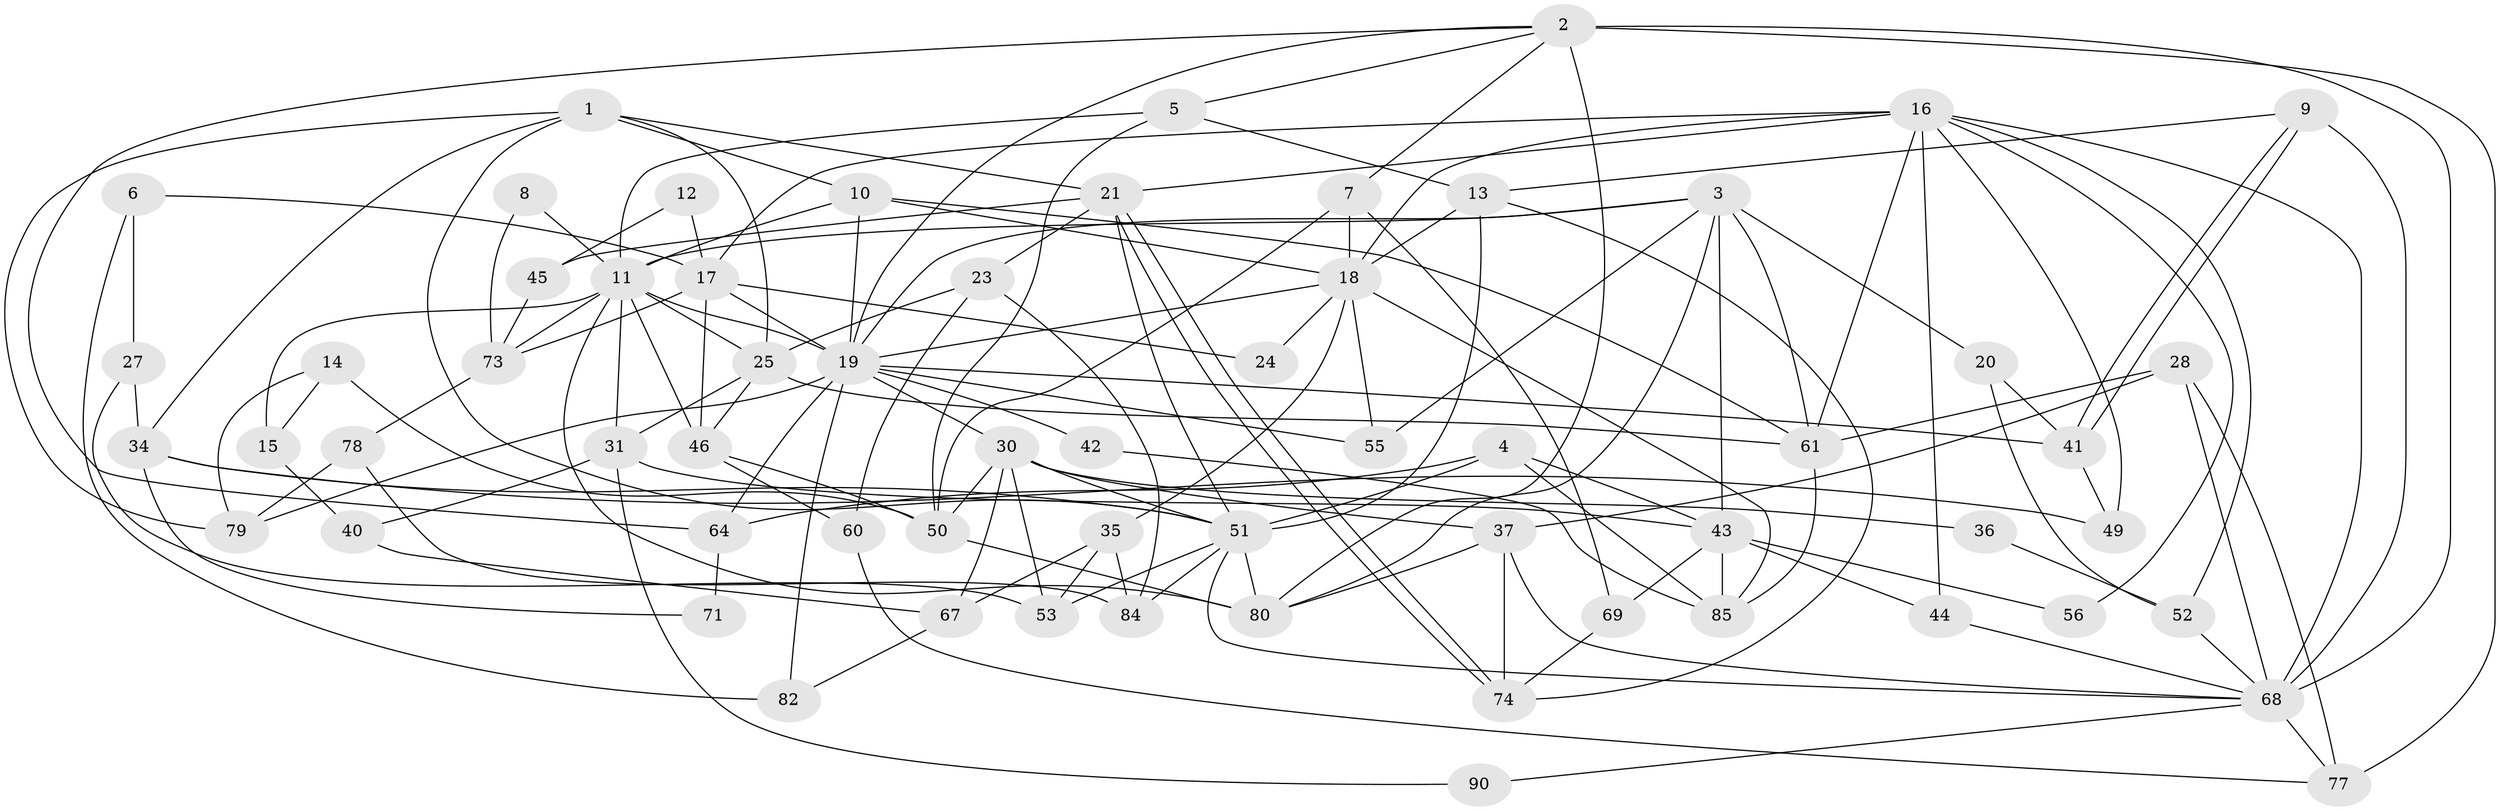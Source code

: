 // original degree distribution, {5: 0.2, 3: 0.2777777777777778, 4: 0.2777777777777778, 2: 0.1111111111111111, 6: 0.1, 7: 0.03333333333333333}
// Generated by graph-tools (version 1.1) at 2025/18/03/04/25 18:18:35]
// undirected, 63 vertices, 149 edges
graph export_dot {
graph [start="1"]
  node [color=gray90,style=filled];
  1 [super="+32"];
  2 [super="+29"];
  3 [super="+26"];
  4;
  5;
  6;
  7;
  8;
  9;
  10 [super="+57"];
  11 [super="+22"];
  12;
  13;
  14;
  15;
  16 [super="+58+38"];
  17 [super="+87+75"];
  18 [super="+48"];
  19 [super="+33"];
  20;
  21 [super="+86"];
  23;
  24;
  25;
  27;
  28;
  30 [super="+39+62"];
  31;
  34;
  35;
  36;
  37;
  40;
  41;
  42;
  43 [super="+81"];
  44;
  45;
  46;
  49;
  50 [super="+66"];
  51 [super="+89+70"];
  52;
  53;
  55;
  56;
  60;
  61 [super="+65"];
  64;
  67;
  68 [super="+76"];
  69;
  71;
  73;
  74;
  77;
  78;
  79;
  80;
  82;
  84;
  85;
  90;
  1 -- 34;
  1 -- 10;
  1 -- 21;
  1 -- 25;
  1 -- 79;
  1 -- 51;
  2 -- 68 [weight=2];
  2 -- 80;
  2 -- 64;
  2 -- 5;
  2 -- 7;
  2 -- 77;
  2 -- 19;
  3 -- 20;
  3 -- 55;
  3 -- 80;
  3 -- 11;
  3 -- 19;
  3 -- 61;
  3 -- 43;
  4 -- 51;
  4 -- 64;
  4 -- 85;
  4 -- 43;
  5 -- 13;
  5 -- 11;
  5 -- 50;
  6 -- 27;
  6 -- 82;
  6 -- 17;
  7 -- 50;
  7 -- 69;
  7 -- 18;
  8 -- 73;
  8 -- 11;
  9 -- 41;
  9 -- 41;
  9 -- 68;
  9 -- 13;
  10 -- 61;
  10 -- 11;
  10 -- 19;
  10 -- 18;
  11 -- 73;
  11 -- 46;
  11 -- 15;
  11 -- 80;
  11 -- 25;
  11 -- 31;
  11 -- 19;
  12 -- 45;
  12 -- 17;
  13 -- 74;
  13 -- 51;
  13 -- 18;
  14 -- 79;
  14 -- 50;
  14 -- 15;
  15 -- 40;
  16 -- 21;
  16 -- 44;
  16 -- 49;
  16 -- 52;
  16 -- 56;
  16 -- 61;
  16 -- 18;
  16 -- 17;
  16 -- 68;
  17 -- 24;
  17 -- 73;
  17 -- 46;
  17 -- 19;
  18 -- 55;
  18 -- 85;
  18 -- 35;
  18 -- 24;
  18 -- 19;
  19 -- 82 [weight=2];
  19 -- 64;
  19 -- 41;
  19 -- 42;
  19 -- 79;
  19 -- 55;
  19 -- 30;
  20 -- 52;
  20 -- 41;
  21 -- 74;
  21 -- 74;
  21 -- 51;
  21 -- 45;
  21 -- 23;
  23 -- 84;
  23 -- 60;
  23 -- 25;
  25 -- 31;
  25 -- 46;
  25 -- 61;
  27 -- 34;
  27 -- 53;
  28 -- 61;
  28 -- 37;
  28 -- 68;
  28 -- 77;
  30 -- 67;
  30 -- 50;
  30 -- 51;
  30 -- 53;
  30 -- 36;
  30 -- 37;
  31 -- 40;
  31 -- 43;
  31 -- 90;
  34 -- 51;
  34 -- 49;
  34 -- 71;
  35 -- 53;
  35 -- 67;
  35 -- 84;
  36 -- 52;
  37 -- 68;
  37 -- 74;
  37 -- 80;
  40 -- 67;
  41 -- 49;
  42 -- 85;
  43 -- 69;
  43 -- 85;
  43 -- 56;
  43 -- 44;
  44 -- 68;
  45 -- 73;
  46 -- 50;
  46 -- 60;
  50 -- 80;
  51 -- 80;
  51 -- 53;
  51 -- 68;
  51 -- 84;
  52 -- 68;
  60 -- 77;
  61 -- 85;
  64 -- 71;
  67 -- 82;
  68 -- 77;
  68 -- 90;
  69 -- 74;
  73 -- 78;
  78 -- 79;
  78 -- 84;
}
